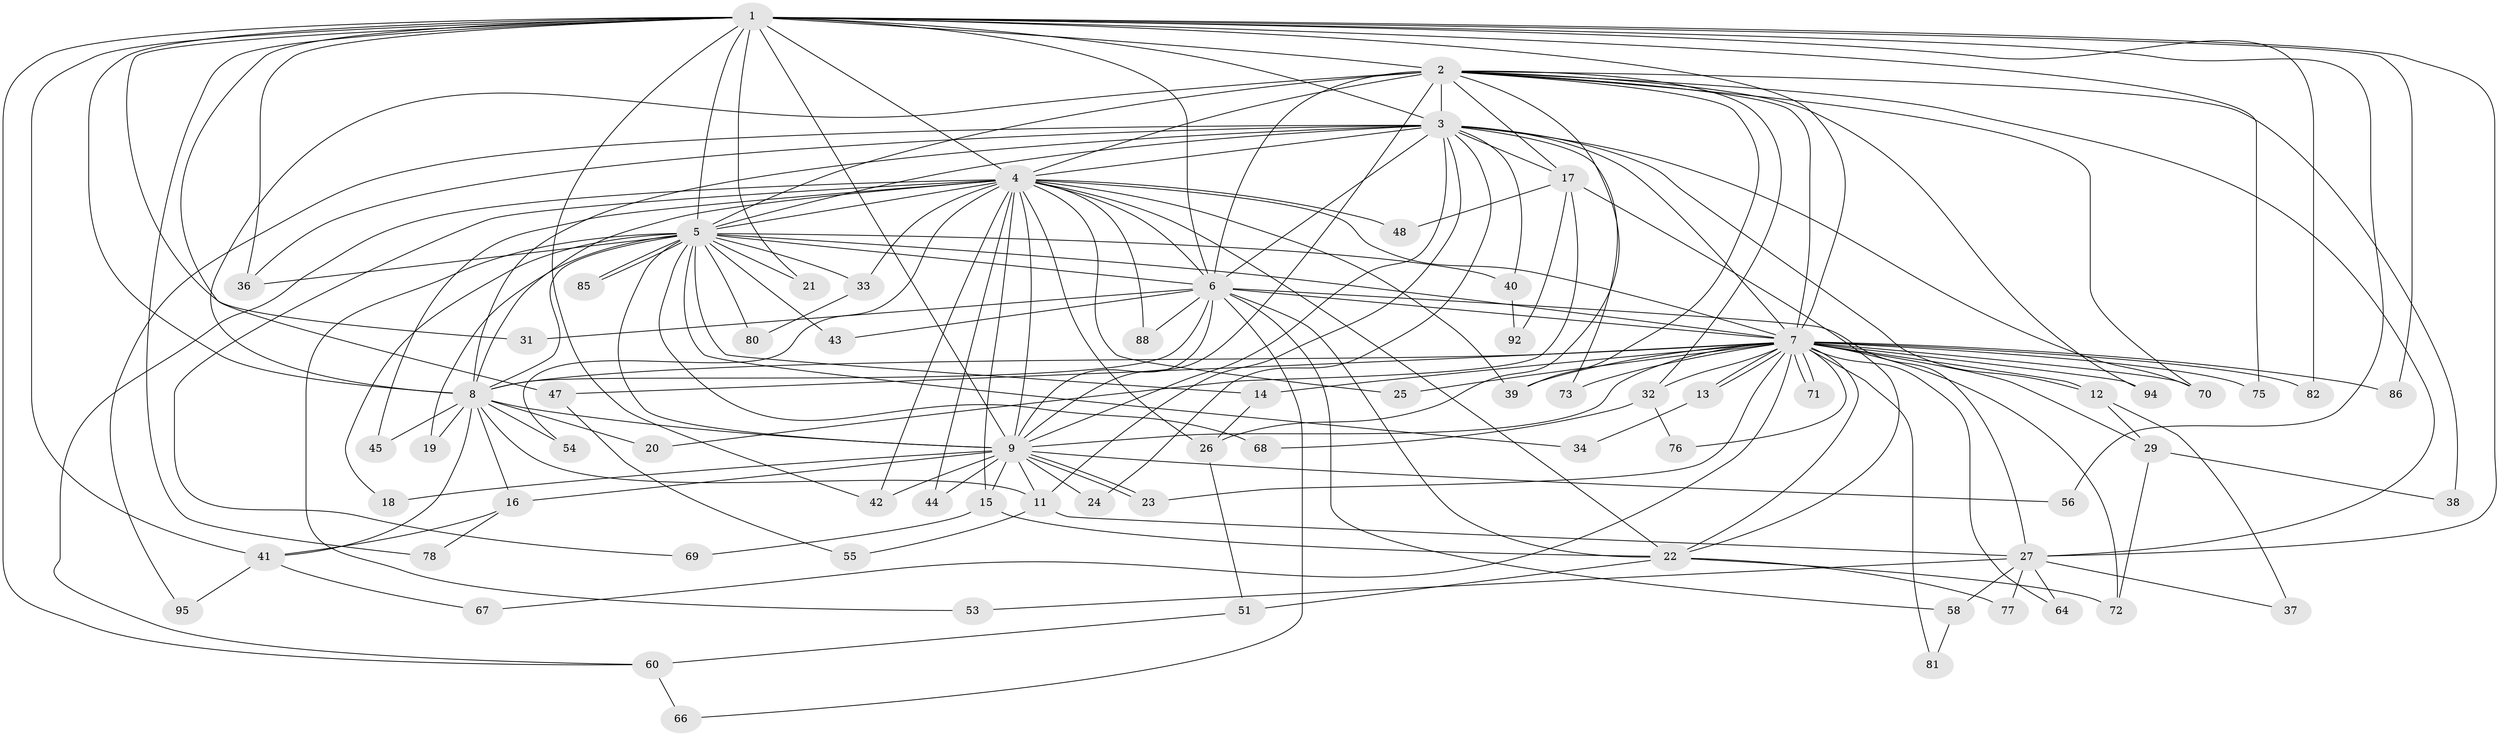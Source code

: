 // Generated by graph-tools (version 1.1) at 2025/23/03/03/25 07:23:38]
// undirected, 72 vertices, 177 edges
graph export_dot {
graph [start="1"]
  node [color=gray90,style=filled];
  1 [super="+61"];
  2 [super="+74"];
  3 [super="+87"];
  4 [super="+91"];
  5 [super="+10"];
  6 [super="+35"];
  7 [super="+52"];
  8 [super="+63"];
  9 [super="+50"];
  11 [super="+30"];
  12 [super="+90"];
  13;
  14;
  15 [super="+84"];
  16;
  17;
  18;
  19 [super="+83"];
  20;
  21;
  22 [super="+28"];
  23 [super="+89"];
  24;
  25;
  26 [super="+62"];
  27 [super="+49"];
  29 [super="+79"];
  31;
  32 [super="+65"];
  33;
  34;
  36 [super="+96"];
  37;
  38;
  39 [super="+57"];
  40 [super="+46"];
  41 [super="+59"];
  42;
  43;
  44;
  45;
  47;
  48;
  51;
  53;
  54;
  55;
  56;
  58;
  60 [super="+97"];
  64;
  66;
  67;
  68;
  69;
  70 [super="+93"];
  71;
  72;
  73;
  75;
  76;
  77;
  78;
  80;
  81;
  82;
  85;
  86;
  88;
  92;
  94;
  95;
  1 -- 2;
  1 -- 3;
  1 -- 4;
  1 -- 5 [weight=2];
  1 -- 6;
  1 -- 7;
  1 -- 8;
  1 -- 9;
  1 -- 21;
  1 -- 31;
  1 -- 41;
  1 -- 42;
  1 -- 47;
  1 -- 56;
  1 -- 60;
  1 -- 75;
  1 -- 78;
  1 -- 82;
  1 -- 86;
  1 -- 27;
  1 -- 36;
  2 -- 3;
  2 -- 4;
  2 -- 5 [weight=2];
  2 -- 6;
  2 -- 7;
  2 -- 8 [weight=2];
  2 -- 9 [weight=2];
  2 -- 17;
  2 -- 26;
  2 -- 27;
  2 -- 32;
  2 -- 38;
  2 -- 39;
  2 -- 70;
  2 -- 94;
  3 -- 4;
  3 -- 5 [weight=2];
  3 -- 6;
  3 -- 7;
  3 -- 8;
  3 -- 9 [weight=2];
  3 -- 11;
  3 -- 12;
  3 -- 17;
  3 -- 24;
  3 -- 36;
  3 -- 40;
  3 -- 73;
  3 -- 95;
  3 -- 70;
  4 -- 5 [weight=2];
  4 -- 6;
  4 -- 7;
  4 -- 8;
  4 -- 9;
  4 -- 15;
  4 -- 25;
  4 -- 26;
  4 -- 33;
  4 -- 44;
  4 -- 45;
  4 -- 48;
  4 -- 54;
  4 -- 60;
  4 -- 69;
  4 -- 88;
  4 -- 42;
  4 -- 39;
  4 -- 22;
  5 -- 6 [weight=2];
  5 -- 7 [weight=2];
  5 -- 8 [weight=2];
  5 -- 9 [weight=3];
  5 -- 19 [weight=2];
  5 -- 33;
  5 -- 36;
  5 -- 53;
  5 -- 68;
  5 -- 85;
  5 -- 85;
  5 -- 14;
  5 -- 80;
  5 -- 18;
  5 -- 21;
  5 -- 34;
  5 -- 40 [weight=2];
  5 -- 43;
  6 -- 7 [weight=2];
  6 -- 8;
  6 -- 9;
  6 -- 22;
  6 -- 27;
  6 -- 31;
  6 -- 43;
  6 -- 66;
  6 -- 88;
  6 -- 58;
  7 -- 8;
  7 -- 9;
  7 -- 12 [weight=2];
  7 -- 13;
  7 -- 13;
  7 -- 14;
  7 -- 25;
  7 -- 29;
  7 -- 32 [weight=2];
  7 -- 39;
  7 -- 47;
  7 -- 64;
  7 -- 67;
  7 -- 70;
  7 -- 71;
  7 -- 71;
  7 -- 72;
  7 -- 73;
  7 -- 75;
  7 -- 76;
  7 -- 81;
  7 -- 82;
  7 -- 86;
  7 -- 94;
  7 -- 22;
  7 -- 23;
  8 -- 9;
  8 -- 11;
  8 -- 16;
  8 -- 20;
  8 -- 45;
  8 -- 54;
  8 -- 41;
  8 -- 19;
  9 -- 15;
  9 -- 16;
  9 -- 18;
  9 -- 23;
  9 -- 23;
  9 -- 24;
  9 -- 42;
  9 -- 44;
  9 -- 56;
  9 -- 11;
  11 -- 55;
  11 -- 27;
  12 -- 29;
  12 -- 37;
  13 -- 34;
  14 -- 26;
  15 -- 69;
  15 -- 22;
  16 -- 41;
  16 -- 78;
  17 -- 20;
  17 -- 22;
  17 -- 48;
  17 -- 92;
  22 -- 51;
  22 -- 72;
  22 -- 77;
  26 -- 51;
  27 -- 37;
  27 -- 53;
  27 -- 58;
  27 -- 77;
  27 -- 64;
  29 -- 38;
  29 -- 72;
  32 -- 68;
  32 -- 76;
  33 -- 80;
  40 -- 92;
  41 -- 95;
  41 -- 67;
  47 -- 55;
  51 -- 60;
  58 -- 81;
  60 -- 66;
}

